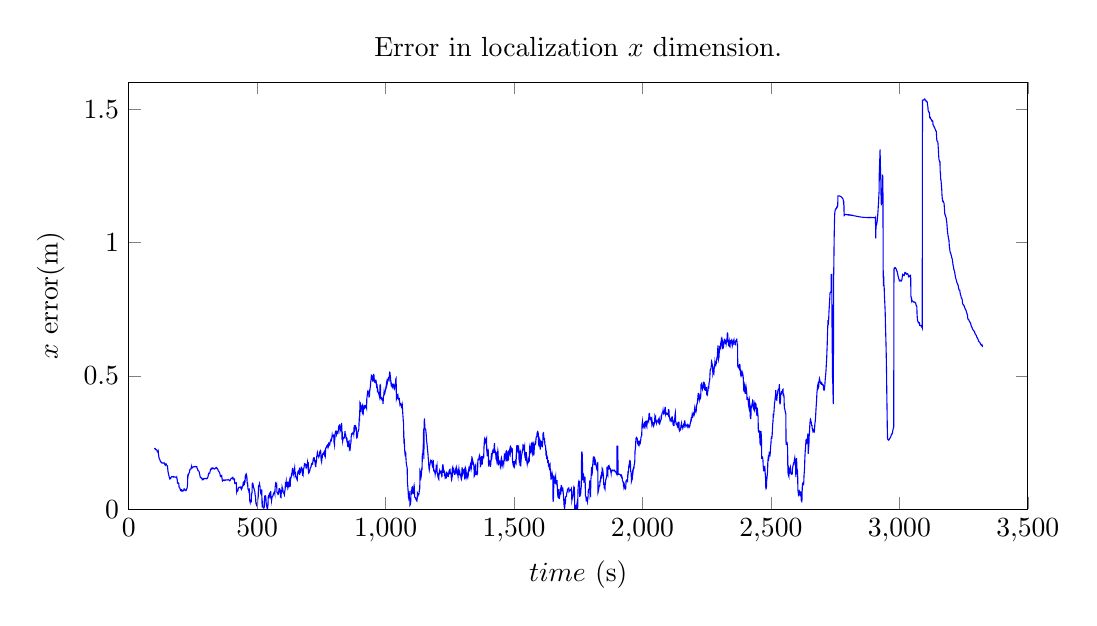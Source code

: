 % This file was created by matplotlib v0.1.0.
% Copyright (c) 2010--2014, Nico Schlömer <nico.schloemer@gmail.com>
% All rights reserved.
% 
% The lastest updates can be retrieved from
% 
% https://github.com/nschloe/matplotlib2tikz
% 
% where you can also submit bug reports and leavecomments.
% 
\begin{tikzpicture}

\begin{axis}[
title={Error in localization $x$ dimension.},
xlabel={$time$ (s)},
ylabel={$x$ error(m)},
xmin=0, xmax=3500,
ymin=0, ymax=1.6,
axis on top,
width=13cm,
height=7cm
]
\addplot [blue]
coordinates {
(100,0.226)
(101,0.227)
(102,0.226)
(103,0.227)
(104,0.226)
(105,0.223)
(106,0.223)
(107,0.223)
(108,0.222)
(109,0.222)
(110,0.221)
(111,0.216)
(112,0.215)
(113,0.215)
(114,0.213)
(115,0.216)
(116,0.206)
(117,0.199)
(118,0.193)
(119,0.189)
(120,0.188)
(121,0.186)
(122,0.182)
(123,0.181)
(124,0.179)
(125,0.178)
(126,0.176)
(127,0.176)
(128,0.175)
(129,0.173)
(130,0.173)
(131,0.173)
(132,0.173)
(133,0.173)
(134,0.173)
(135,0.173)
(136,0.173)
(137,0.173)
(138,0.173)
(139,0.173)
(140,0.168)
(141,0.166)
(142,0.166)
(143,0.165)
(144,0.17)
(145,0.17)
(146,0.17)
(147,0.166)
(148,0.165)
(149,0.164)
(150,0.161)
(151,0.161)
(152,0.15)
(153,0.141)
(154,0.136)
(155,0.131)
(156,0.127)
(157,0.124)
(158,0.119)
(159,0.118)
(160,0.114)
(161,0.115)
(162,0.114)
(163,0.114)
(164,0.118)
(165,0.119)
(166,0.121)
(167,0.121)
(168,0.122)
(169,0.122)
(170,0.122)
(171,0.122)
(172,0.122)
(173,0.121)
(174,0.122)
(175,0.121)
(176,0.12)
(177,0.12)
(178,0.12)
(179,0.121)
(180,0.121)
(181,0.12)
(182,0.12)
(183,0.12)
(184,0.119)
(185,0.119)
(186,0.118)
(187,0.12)
(188,0.114)
(189,0.11)
(190,0.098)
(191,0.098)
(192,0.097)
(193,0.098)
(194,0.097)
(195,0.096)
(196,0.083)
(197,0.08)
(198,0.08)
(199,0.079)
(200,0.077)
(201,0.071)
(202,0.07)
(203,0.071)
(204,0.073)
(205,0.073)
(206,0.073)
(207,0.067)
(208,0.067)
(209,0.068)
(210,0.069)
(211,0.07)
(212,0.069)
(213,0.069)
(214,0.069)
(215,0.076)
(216,0.076)
(217,0.076)
(218,0.072)
(219,0.072)
(220,0.072)
(221,0.07)
(222,0.07)
(223,0.07)
(224,0.071)
(225,0.075)
(226,0.076)
(227,0.078)
(228,0.083)
(229,0.094)
(230,0.125)
(231,0.123)
(232,0.128)
(233,0.13)
(234,0.134)
(235,0.136)
(236,0.137)
(237,0.141)
(238,0.148)
(239,0.149)
(240,0.15)
(241,0.15)
(242,0.151)
(243,0.152)
(244,0.159)
(245,0.154)
(246,0.154)
(247,0.154)
(248,0.158)
(249,0.158)
(250,0.158)
(251,0.158)
(252,0.158)
(253,0.159)
(254,0.159)
(255,0.159)
(256,0.159)
(257,0.159)
(258,0.159)
(259,0.16)
(260,0.16)
(261,0.16)
(262,0.16)
(263,0.159)
(264,0.159)
(265,0.159)
(266,0.154)
(267,0.153)
(268,0.15)
(269,0.147)
(270,0.144)
(271,0.144)
(272,0.143)
(273,0.142)
(274,0.141)
(275,0.136)
(276,0.132)
(277,0.127)
(278,0.122)
(279,0.119)
(280,0.118)
(281,0.118)
(282,0.117)
(283,0.117)
(284,0.116)
(285,0.116)
(286,0.11)
(287,0.11)
(288,0.11)
(289,0.113)
(290,0.113)
(291,0.113)
(292,0.112)
(293,0.115)
(294,0.115)
(295,0.115)
(296,0.115)
(297,0.115)
(298,0.115)
(299,0.115)
(300,0.115)
(301,0.115)
(302,0.115)
(303,0.114)
(304,0.115)
(305,0.115)
(306,0.116)
(307,0.119)
(308,0.12)
(309,0.121)
(310,0.131)
(311,0.132)
(312,0.134)
(313,0.133)
(314,0.134)
(315,0.135)
(316,0.138)
(317,0.141)
(318,0.148)
(319,0.149)
(320,0.15)
(321,0.152)
(322,0.15)
(323,0.151)
(324,0.151)
(325,0.151)
(326,0.155)
(327,0.155)
(328,0.155)
(329,0.153)
(330,0.153)
(331,0.152)
(332,0.152)
(333,0.15)
(334,0.15)
(335,0.151)
(336,0.153)
(337,0.153)
(338,0.154)
(339,0.154)
(340,0.156)
(341,0.156)
(342,0.156)
(343,0.153)
(344,0.152)
(345,0.152)
(346,0.152)
(347,0.149)
(348,0.145)
(349,0.143)
(350,0.142)
(351,0.142)
(352,0.139)
(353,0.138)
(354,0.136)
(355,0.133)
(356,0.129)
(357,0.122)
(358,0.122)
(359,0.125)
(360,0.124)
(361,0.124)
(362,0.125)
(363,0.118)
(364,0.108)
(365,0.106)
(366,0.108)
(367,0.108)
(368,0.108)
(369,0.11)
(370,0.11)
(371,0.11)
(372,0.107)
(373,0.107)
(374,0.107)
(375,0.107)
(376,0.11)
(377,0.11)
(378,0.11)
(379,0.11)
(380,0.11)
(381,0.11)
(382,0.11)
(383,0.109)
(384,0.109)
(385,0.11)
(386,0.11)
(387,0.111)
(388,0.11)
(389,0.109)
(390,0.109)
(391,0.109)
(392,0.109)
(393,0.107)
(394,0.108)
(395,0.108)
(396,0.112)
(397,0.113)
(398,0.113)
(399,0.114)
(400,0.115)
(401,0.116)
(402,0.117)
(403,0.118)
(404,0.118)
(405,0.119)
(406,0.114)
(407,0.115)
(408,0.115)
(409,0.115)
(410,0.111)
(411,0.112)
(412,0.112)
(413,0.096)
(414,0.096)
(415,0.097)
(416,0.098)
(417,0.098)
(418,0.097)
(419,0.098)
(420,0.066)
(421,0.07)
(422,0.07)
(423,0.071)
(424,0.068)
(425,0.069)
(426,0.076)
(427,0.078)
(428,0.08)
(429,0.082)
(430,0.082)
(431,0.082)
(432,0.082)
(433,0.082)
(434,0.081)
(435,0.082)
(436,0.08)
(437,0.082)
(438,0.079)
(439,0.075)
(440,0.077)
(441,0.078)
(442,0.083)
(443,0.084)
(444,0.087)
(445,0.094)
(446,0.1)
(447,0.101)
(448,0.095)
(449,0.091)
(450,0.092)
(451,0.102)
(452,0.1)
(453,0.102)
(454,0.126)
(455,0.127)
(456,0.129)
(457,0.125)
(458,0.129)
(459,0.125)
(460,0.124)
(461,0.098)
(462,0.096)
(463,0.097)
(464,0.077)
(465,0.074)
(466,0.073)
(467,0.074)
(468,0.063)
(469,0.061)
(470,0.065)
(471,0.032)
(472,0.029)
(473,0.025)
(474,0.032)
(475,0.034)
(476,0.033)
(477,0.031)
(478,0.055)
(479,0.059)
(480,0.061)
(481,0.095)
(482,0.097)
(483,0.096)
(484,0.094)
(485,0.087)
(486,0.08)
(487,0.08)
(488,0.077)
(489,0.071)
(490,0.068)
(491,0.067)
(492,0.053)
(493,0.05)
(494,0.045)
(495,0.022)
(496,0.022)
(497,0.017)
(498,0.019)
(499,0.014)
(500,0.015)
(501,0.014)
(502,0.034)
(503,0.039)
(504,0.043)
(505,0.085)
(506,0.088)
(507,0.088)
(508,0.09)
(509,0.095)
(510,0.09)
(511,0.086)
(512,0.071)
(513,0.066)
(514,0.059)
(515,0.057)
(516,0.072)
(517,0.072)
(518,0.071)
(519,0.024)
(520,0.029)
(521,0.029)
(522,0.008)
(523,0.006)
(524,0.006)
(525,0.005)
(526,0.004)
(527,0.007)
(528,0.01)
(529,0.048)
(530,0.05)
(531,0.05)
(532,0.048)
(533,0.049)
(534,0.042)
(535,0.026)
(536,0.013)
(537,0.013)
(538,0.007)
(539,0.003)
(540,0.017)
(541,0.006)
(542,0.014)
(543,0.045)
(544,0.048)
(545,0.046)
(546,0.051)
(547,0.05)
(548,0.059)
(549,0.06)
(550,0.05)
(551,0.053)
(552,0.053)
(553,0.067)
(554,0.04)
(555,0.04)
(556,0.031)
(557,0.039)
(558,0.044)
(559,0.047)
(560,0.049)
(561,0.05)
(562,0.05)
(563,0.057)
(564,0.059)
(565,0.061)
(566,0.062)
(567,0.064)
(568,0.063)
(569,0.058)
(570,0.082)
(571,0.088)
(572,0.096)
(573,0.094)
(574,0.09)
(575,0.091)
(576,0.094)
(577,0.064)
(578,0.061)
(579,0.06)
(580,0.061)
(581,0.055)
(582,0.055)
(583,0.058)
(584,0.065)
(585,0.076)
(586,0.077)
(587,0.076)
(588,0.07)
(589,0.073)
(590,0.071)
(591,0.045)
(592,0.045)
(593,0.044)
(594,0.067)
(595,0.066)
(596,0.07)
(597,0.083)
(598,0.079)
(599,0.077)
(600,0.075)
(601,0.063)
(602,0.063)
(603,0.061)
(604,0.059)
(605,0.057)
(606,0.054)
(607,0.065)
(608,0.07)
(609,0.074)
(610,0.097)
(611,0.096)
(612,0.098)
(613,0.104)
(614,0.087)
(615,0.086)
(616,0.085)
(617,0.095)
(618,0.094)
(619,0.103)
(620,0.08)
(621,0.083)
(622,0.094)
(623,0.094)
(624,0.096)
(625,0.101)
(626,0.106)
(627,0.085)
(628,0.085)
(629,0.089)
(630,0.117)
(631,0.116)
(632,0.118)
(633,0.122)
(634,0.132)
(635,0.135)
(636,0.136)
(637,0.149)
(638,0.152)
(639,0.151)
(640,0.13)
(641,0.131)
(642,0.133)
(643,0.128)
(644,0.143)
(645,0.149)
(646,0.155)
(647,0.14)
(648,0.138)
(649,0.138)
(650,0.122)
(651,0.122)
(652,0.119)
(653,0.116)
(654,0.115)
(655,0.111)
(656,0.109)
(657,0.127)
(658,0.135)
(659,0.141)
(660,0.142)
(661,0.143)
(662,0.143)
(663,0.146)
(664,0.133)
(665,0.131)
(666,0.132)
(667,0.143)
(668,0.138)
(669,0.138)
(670,0.14)
(671,0.152)
(672,0.157)
(673,0.157)
(674,0.152)
(675,0.151)
(676,0.15)
(677,0.125)
(678,0.133)
(679,0.13)
(680,0.148)
(681,0.15)
(682,0.155)
(683,0.159)
(684,0.17)
(685,0.169)
(686,0.17)
(687,0.17)
(688,0.169)
(689,0.168)
(690,0.157)
(691,0.158)
(692,0.157)
(693,0.155)
(694,0.161)
(695,0.167)
(696,0.175)
(697,0.167)
(698,0.167)
(699,0.169)
(700,0.14)
(701,0.142)
(702,0.137)
(703,0.139)
(704,0.141)
(705,0.144)
(706,0.149)
(707,0.156)
(708,0.157)
(709,0.157)
(710,0.159)
(711,0.166)
(712,0.169)
(713,0.167)
(714,0.167)
(715,0.169)
(716,0.169)
(717,0.181)
(718,0.184)
(719,0.191)
(720,0.192)
(721,0.193)
(722,0.193)
(723,0.183)
(724,0.184)
(725,0.183)
(726,0.167)
(727,0.167)
(728,0.158)
(729,0.17)
(730,0.175)
(731,0.182)
(732,0.198)
(733,0.198)
(734,0.21)
(735,0.213)
(736,0.201)
(737,0.2)
(738,0.2)
(739,0.2)
(740,0.195)
(741,0.197)
(742,0.203)
(743,0.21)
(744,0.215)
(745,0.214)
(746,0.215)
(747,0.218)
(748,0.214)
(749,0.183)
(750,0.183)
(751,0.178)
(752,0.189)
(753,0.191)
(754,0.2)
(755,0.207)
(756,0.207)
(757,0.208)
(758,0.207)
(759,0.211)
(760,0.21)
(761,0.214)
(762,0.216)
(763,0.2)
(764,0.2)
(765,0.197)
(766,0.21)
(767,0.228)
(768,0.231)
(769,0.231)
(770,0.232)
(771,0.237)
(772,0.237)
(773,0.237)
(774,0.24)
(775,0.238)
(776,0.232)
(777,0.236)
(778,0.243)
(779,0.24)
(780,0.245)
(781,0.248)
(782,0.248)
(783,0.245)
(784,0.251)
(785,0.253)
(786,0.257)
(787,0.261)
(788,0.26)
(789,0.258)
(790,0.262)
(791,0.27)
(792,0.278)
(793,0.272)
(794,0.271)
(795,0.271)
(796,0.273)
(797,0.274)
(798,0.28)
(799,0.251)
(800,0.247)
(801,0.241)
(802,0.262)
(803,0.27)
(804,0.285)
(805,0.291)
(806,0.292)
(807,0.293)
(808,0.291)
(809,0.282)
(810,0.287)
(811,0.289)
(812,0.29)
(813,0.285)
(814,0.284)
(815,0.29)
(816,0.294)
(817,0.308)
(818,0.311)
(819,0.31)
(820,0.306)
(821,0.312)
(822,0.319)
(823,0.293)
(824,0.296)
(825,0.3)
(826,0.302)
(827,0.303)
(828,0.31)
(829,0.323)
(830,0.261)
(831,0.267)
(832,0.273)
(833,0.256)
(834,0.262)
(835,0.266)
(836,0.266)
(837,0.267)
(838,0.266)
(839,0.267)
(840,0.273)
(841,0.281)
(842,0.292)
(843,0.281)
(844,0.279)
(845,0.278)
(846,0.266)
(847,0.265)
(848,0.266)
(849,0.258)
(850,0.26)
(851,0.25)
(852,0.247)
(853,0.233)
(854,0.245)
(855,0.251)
(856,0.249)
(857,0.251)
(858,0.253)
(859,0.223)
(860,0.225)
(861,0.224)
(862,0.223)
(863,0.244)
(864,0.244)
(865,0.249)
(866,0.269)
(867,0.278)
(868,0.282)
(869,0.281)
(870,0.281)
(871,0.285)
(872,0.286)
(873,0.287)
(874,0.289)
(875,0.289)
(876,0.283)
(877,0.306)
(878,0.308)
(879,0.315)
(880,0.297)
(881,0.3)
(882,0.311)
(883,0.312)
(884,0.307)
(885,0.306)
(886,0.304)
(887,0.272)
(888,0.267)
(889,0.268)
(890,0.271)
(891,0.278)
(892,0.288)
(893,0.293)
(894,0.293)
(895,0.297)
(896,0.303)
(897,0.334)
(898,0.343)
(899,0.34)
(900,0.393)
(901,0.389)
(902,0.392)
(903,0.364)
(904,0.373)
(905,0.378)
(906,0.378)
(907,0.385)
(908,0.388)
(909,0.39)
(910,0.363)
(911,0.366)
(912,0.366)
(913,0.362)
(914,0.382)
(915,0.384)
(916,0.391)
(917,0.374)
(918,0.381)
(919,0.38)
(920,0.38)
(921,0.385)
(922,0.389)
(923,0.389)
(924,0.383)
(925,0.384)
(926,0.38)
(927,0.418)
(928,0.421)
(929,0.431)
(930,0.44)
(931,0.438)
(932,0.436)
(933,0.438)
(934,0.44)
(935,0.423)
(936,0.424)
(937,0.423)
(938,0.441)
(939,0.447)
(940,0.455)
(941,0.462)
(942,0.476)
(943,0.483)
(944,0.493)
(945,0.488)
(946,0.488)
(947,0.501)
(948,0.5)
(949,0.486)
(950,0.48)
(951,0.48)
(952,0.481)
(953,0.481)
(954,0.507)
(955,0.499)
(956,0.483)
(957,0.479)
(958,0.48)
(959,0.476)
(960,0.475)
(961,0.484)
(962,0.484)
(963,0.482)
(964,0.47)
(965,0.459)
(966,0.46)
(967,0.462)
(968,0.448)
(969,0.451)
(970,0.445)
(971,0.437)
(972,0.437)
(973,0.434)
(974,0.43)
(975,0.427)
(976,0.423)
(977,0.419)
(978,0.464)
(979,0.466)
(980,0.464)
(981,0.418)
(982,0.416)
(983,0.417)
(984,0.414)
(985,0.417)
(986,0.416)
(987,0.413)
(988,0.412)
(989,0.408)
(990,0.395)
(991,0.41)
(992,0.424)
(993,0.428)
(994,0.439)
(995,0.432)
(996,0.431)
(997,0.434)
(998,0.44)
(999,0.444)
(1000,0.448)
(1001,0.456)
(1002,0.455)
(1003,0.47)
(1004,0.476)
(1005,0.48)
(1006,0.47)
(1007,0.475)
(1008,0.478)
(1009,0.481)
(1010,0.485)
(1011,0.491)
(1012,0.494)
(1013,0.494)
(1014,0.49)
(1015,0.506)
(1016,0.513)
(1017,0.512)
(1018,0.503)
(1019,0.495)
(1020,0.482)
(1021,0.471)
(1022,0.465)
(1023,0.469)
(1024,0.465)
(1025,0.465)
(1026,0.462)
(1027,0.459)
(1028,0.467)
(1029,0.469)
(1030,0.468)
(1031,0.465)
(1032,0.46)
(1033,0.453)
(1034,0.45)
(1035,0.452)
(1036,0.464)
(1037,0.469)
(1038,0.47)
(1039,0.478)
(1040,0.489)
(1041,0.491)
(1042,0.412)
(1043,0.415)
(1044,0.416)
(1045,0.422)
(1046,0.427)
(1047,0.425)
(1048,0.427)
(1049,0.414)
(1050,0.414)
(1051,0.412)
(1052,0.416)
(1053,0.416)
(1054,0.41)
(1055,0.399)
(1056,0.391)
(1057,0.393)
(1058,0.393)
(1059,0.396)
(1060,0.396)
(1061,0.389)
(1062,0.382)
(1063,0.383)
(1064,0.382)
(1065,0.388)
(1066,0.373)
(1067,0.357)
(1068,0.344)
(1069,0.329)
(1070,0.322)
(1071,0.261)
(1072,0.265)
(1073,0.259)
(1074,0.227)
(1075,0.212)
(1076,0.205)
(1077,0.208)
(1078,0.216)
(1079,0.196)
(1080,0.178)
(1081,0.169)
(1082,0.163)
(1083,0.159)
(1084,0.158)
(1085,0.102)
(1086,0.09)
(1087,0.077)
(1088,0.061)
(1089,0.048)
(1090,0.055)
(1091,0.067)
(1092,0.059)
(1093,0.041)
(1094,0.039)
(1095,0.015)
(1096,0.017)
(1097,0.021)
(1098,0.03)
(1099,0.069)
(1100,0.059)
(1101,0.058)
(1102,0.074)
(1103,0.082)
(1104,0.083)
(1105,0.072)
(1106,0.061)
(1107,0.06)
(1108,0.067)
(1109,0.066)
(1110,0.084)
(1111,0.089)
(1112,0.081)
(1113,0.047)
(1114,0.044)
(1115,0.044)
(1116,0.043)
(1117,0.042)
(1118,0.037)
(1119,0.037)
(1120,0.033)
(1121,0.034)
(1122,0.032)
(1123,0.039)
(1124,0.06)
(1125,0.058)
(1126,0.057)
(1127,0.058)
(1128,0.058)
(1129,0.054)
(1130,0.058)
(1131,0.067)
(1132,0.073)
(1133,0.079)
(1134,0.144)
(1135,0.141)
(1136,0.137)
(1137,0.129)
(1138,0.12)
(1139,0.125)
(1140,0.139)
(1141,0.153)
(1142,0.152)
(1143,0.205)
(1144,0.205)
(1145,0.211)
(1146,0.225)
(1147,0.248)
(1148,0.302)
(1149,0.188)
(1150,0.315)
(1151,0.34)
(1152,0.325)
(1153,0.302)
(1154,0.301)
(1155,0.301)
(1156,0.299)
(1157,0.29)
(1158,0.281)
(1159,0.265)
(1160,0.253)
(1161,0.247)
(1162,0.237)
(1163,0.226)
(1164,0.216)
(1165,0.207)
(1166,0.192)
(1167,0.183)
(1168,0.166)
(1169,0.153)
(1170,0.147)
(1171,0.154)
(1172,0.167)
(1173,0.168)
(1174,0.175)
(1175,0.176)
(1176,0.183)
(1177,0.182)
(1178,0.182)
(1179,0.178)
(1180,0.176)
(1181,0.168)
(1182,0.163)
(1183,0.167)
(1184,0.176)
(1185,0.182)
(1186,0.181)
(1187,0.142)
(1188,0.149)
(1189,0.146)
(1190,0.141)
(1191,0.139)
(1192,0.14)
(1193,0.131)
(1194,0.137)
(1195,0.14)
(1196,0.147)
(1197,0.16)
(1198,0.158)
(1199,0.159)
(1200,0.164)
(1201,0.134)
(1202,0.134)
(1203,0.128)
(1204,0.12)
(1205,0.118)
(1206,0.114)
(1207,0.112)
(1208,0.133)
(1209,0.139)
(1210,0.143)
(1211,0.134)
(1212,0.135)
(1213,0.142)
(1214,0.142)
(1215,0.142)
(1216,0.14)
(1217,0.141)
(1218,0.127)
(1219,0.123)
(1220,0.125)
(1221,0.157)
(1222,0.162)
(1223,0.166)
(1224,0.165)
(1225,0.136)
(1226,0.142)
(1227,0.143)
(1228,0.144)
(1229,0.129)
(1230,0.13)
(1231,0.128)
(1232,0.116)
(1233,0.117)
(1234,0.12)
(1235,0.134)
(1236,0.137)
(1237,0.138)
(1238,0.127)
(1239,0.132)
(1240,0.135)
(1241,0.134)
(1242,0.128)
(1243,0.129)
(1244,0.12)
(1245,0.131)
(1246,0.136)
(1247,0.143)
(1248,0.145)
(1249,0.14)
(1250,0.144)
(1251,0.146)
(1252,0.135)
(1253,0.136)
(1254,0.135)
(1255,0.135)
(1256,0.115)
(1257,0.11)
(1258,0.114)
(1259,0.144)
(1260,0.153)
(1261,0.156)
(1262,0.136)
(1263,0.141)
(1264,0.146)
(1265,0.149)
(1266,0.143)
(1267,0.141)
(1268,0.14)
(1269,0.131)
(1270,0.131)
(1271,0.135)
(1272,0.148)
(1273,0.151)
(1274,0.154)
(1275,0.157)
(1276,0.144)
(1277,0.147)
(1278,0.148)
(1279,0.133)
(1280,0.134)
(1281,0.129)
(1282,0.123)
(1283,0.139)
(1284,0.145)
(1285,0.151)
(1286,0.134)
(1287,0.131)
(1288,0.134)
(1289,0.138)
(1290,0.131)
(1291,0.13)
(1292,0.129)
(1293,0.121)
(1294,0.116)
(1295,0.112)
(1296,0.116)
(1297,0.147)
(1298,0.154)
(1299,0.153)
(1300,0.131)
(1301,0.134)
(1302,0.137)
(1303,0.142)
(1304,0.146)
(1305,0.145)
(1306,0.147)
(1307,0.123)
(1308,0.116)
(1309,0.118)
(1310,0.128)
(1311,0.154)
(1312,0.151)
(1313,0.146)
(1314,0.119)
(1315,0.123)
(1316,0.128)
(1317,0.131)
(1318,0.122)
(1319,0.121)
(1320,0.118)
(1321,0.123)
(1322,0.13)
(1323,0.145)
(1324,0.151)
(1325,0.146)
(1326,0.145)
(1327,0.148)
(1328,0.159)
(1329,0.163)
(1330,0.167)
(1331,0.156)
(1332,0.157)
(1333,0.15)
(1334,0.156)
(1335,0.18)
(1336,0.195)
(1337,0.194)
(1338,0.167)
(1339,0.175)
(1340,0.179)
(1341,0.175)
(1342,0.168)
(1343,0.165)
(1344,0.161)
(1345,0.124)
(1346,0.126)
(1347,0.139)
(1348,0.146)
(1349,0.158)
(1350,0.154)
(1351,0.159)
(1352,0.128)
(1353,0.136)
(1354,0.136)
(1355,0.135)
(1356,0.138)
(1357,0.133)
(1358,0.136)
(1359,0.176)
(1360,0.187)
(1361,0.187)
(1362,0.185)
(1363,0.186)
(1364,0.195)
(1365,0.2)
(1366,0.195)
(1367,0.197)
(1368,0.192)
(1369,0.16)
(1370,0.161)
(1371,0.171)
(1372,0.186)
(1373,0.192)
(1374,0.197)
(1375,0.197)
(1376,0.167)
(1377,0.181)
(1378,0.187)
(1379,0.189)
(1380,0.198)
(1381,0.2)
(1382,0.198)
(1383,0.232)
(1384,0.248)
(1385,0.259)
(1386,0.254)
(1387,0.248)
(1388,0.251)
(1389,0.258)
(1390,0.255)
(1391,0.26)
(1392,0.262)
(1393,0.265)
(1394,0.218)
(1395,0.21)
(1396,0.198)
(1397,0.21)
(1398,0.22)
(1399,0.222)
(1400,0.218)
(1401,0.16)
(1402,0.167)
(1403,0.172)
(1404,0.18)
(1405,0.178)
(1406,0.179)
(1407,0.177)
(1408,0.159)
(1409,0.166)
(1410,0.176)
(1411,0.194)
(1412,0.204)
(1413,0.202)
(1414,0.197)
(1415,0.206)
(1416,0.215)
(1417,0.218)
(1418,0.212)
(1419,0.214)
(1420,0.215)
(1421,0.214)
(1422,0.226)
(1423,0.24)
(1424,0.247)
(1425,0.217)
(1426,0.212)
(1427,0.211)
(1428,0.219)
(1429,0.203)
(1430,0.208)
(1431,0.209)
(1432,0.184)
(1433,0.181)
(1434,0.174)
(1435,0.177)
(1436,0.209)
(1437,0.219)
(1438,0.213)
(1439,0.167)
(1440,0.168)
(1441,0.175)
(1442,0.181)
(1443,0.179)
(1444,0.18)
(1445,0.18)
(1446,0.172)
(1447,0.159)
(1448,0.163)
(1449,0.17)
(1450,0.188)
(1451,0.192)
(1452,0.186)
(1453,0.183)
(1454,0.164)
(1455,0.169)
(1456,0.176)
(1457,0.176)
(1458,0.179)
(1459,0.179)
(1460,0.171)
(1461,0.182)
(1462,0.197)
(1463,0.209)
(1464,0.19)
(1465,0.187)
(1466,0.196)
(1467,0.204)
(1468,0.205)
(1469,0.217)
(1470,0.218)
(1471,0.183)
(1472,0.184)
(1473,0.183)
(1474,0.196)
(1475,0.208)
(1476,0.215)
(1477,0.216)
(1478,0.182)
(1479,0.195)
(1480,0.207)
(1481,0.212)
(1482,0.217)
(1483,0.222)
(1484,0.21)
(1485,0.206)
(1486,0.218)
(1487,0.233)
(1488,0.231)
(1489,0.226)
(1490,0.22)
(1491,0.223)
(1492,0.227)
(1493,0.226)
(1494,0.185)
(1495,0.175)
(1496,0.168)
(1497,0.165)
(1498,0.172)
(1499,0.18)
(1500,0.163)
(1501,0.165)
(1502,0.161)
(1503,0.168)
(1504,0.179)
(1505,0.181)
(1506,0.175)
(1507,0.175)
(1508,0.173)
(1509,0.21)
(1510,0.228)
(1511,0.24)
(1512,0.215)
(1513,0.218)
(1514,0.227)
(1515,0.232)
(1516,0.228)
(1517,0.232)
(1518,0.234)
(1519,0.191)
(1520,0.183)
(1521,0.194)
(1522,0.208)
(1523,0.215)
(1524,0.217)
(1525,0.164)
(1526,0.163)
(1527,0.178)
(1528,0.189)
(1529,0.202)
(1530,0.204)
(1531,0.21)
(1532,0.218)
(1533,0.217)
(1534,0.225)
(1535,0.241)
(1536,0.24)
(1537,0.234)
(1538,0.231)
(1539,0.22)
(1540,0.229)
(1541,0.234)
(1542,0.199)
(1543,0.201)
(1544,0.204)
(1545,0.196)
(1546,0.181)
(1547,0.199)
(1548,0.214)
(1549,0.184)
(1550,0.177)
(1551,0.171)
(1552,0.182)
(1553,0.168)
(1554,0.178)
(1555,0.185)
(1556,0.179)
(1557,0.182)
(1558,0.178)
(1559,0.179)
(1560,0.208)
(1561,0.229)
(1562,0.223)
(1563,0.212)
(1564,0.215)
(1565,0.227)
(1566,0.236)
(1567,0.245)
(1568,0.247)
(1569,0.245)
(1570,0.212)
(1571,0.208)
(1572,0.217)
(1573,0.241)
(1574,0.253)
(1575,0.243)
(1576,0.239)
(1577,0.201)
(1578,0.213)
(1579,0.235)
(1580,0.242)
(1581,0.243)
(1582,0.248)
(1583,0.245)
(1584,0.244)
(1585,0.255)
(1586,0.27)
(1587,0.27)
(1588,0.272)
(1589,0.274)
(1590,0.289)
(1591,0.276)
(1592,0.288)
(1593,0.286)
(1594,0.287)
(1595,0.251)
(1596,0.242)
(1597,0.239)
(1598,0.243)
(1599,0.256)
(1600,0.262)
(1601,0.257)
(1602,0.223)
(1603,0.233)
(1604,0.248)
(1605,0.249)
(1606,0.254)
(1607,0.253)
(1608,0.25)
(1609,0.236)
(1610,0.235)
(1611,0.244)
(1612,0.254)
(1613,0.285)
(1614,0.285)
(1615,0.286)
(1616,0.265)
(1617,0.267)
(1618,0.265)
(1619,0.263)
(1620,0.241)
(1621,0.241)
(1622,0.238)
(1623,0.236)
(1624,0.211)
(1625,0.214)
(1626,0.215)
(1627,0.197)
(1628,0.2)
(1629,0.197)
(1630,0.194)
(1631,0.18)
(1632,0.182)
(1633,0.182)
(1634,0.166)
(1635,0.168)
(1636,0.163)
(1637,0.158)
(1638,0.167)
(1639,0.167)
(1640,0.169)
(1641,0.148)
(1642,0.137)
(1643,0.125)
(1644,0.113)
(1645,0.114)
(1646,0.118)
(1647,0.129)
(1648,0.136)
(1649,0.131)
(1650,0.119)
(1651,0.114)
(1652,0.027)
(1653,0.037)
(1654,0.048)
(1655,0.127)
(1656,0.113)
(1657,0.101)
(1658,0.1)
(1659,0.114)
(1660,0.112)
(1661,0.116)
(1662,0.122)
(1663,0.099)
(1664,0.094)
(1665,0.094)
(1666,0.098)
(1667,0.109)
(1668,0.093)
(1669,0.069)
(1670,0.056)
(1671,0.045)
(1672,0.044)
(1673,0.066)
(1674,0.076)
(1675,0.059)
(1676,0.039)
(1677,0.058)
(1678,0.05)
(1679,0.055)
(1680,0.064)
(1681,0.057)
(1682,0.057)
(1683,0.081)
(1684,0.09)
(1685,0.077)
(1686,0.067)
(1687,0.079)
(1688,0.076)
(1689,0.072)
(1690,0.075)
(1691,0.068)
(1692,0.053)
(1693,0.042)
(1694,0.027)
(1695,0.012)
(1696,0.005)
(1697,0.001)
(1698,0.025)
(1699,0.02)
(1700,0.023)
(1701,0.045)
(1702,0.047)
(1703,0.047)
(1704,0.048)
(1705,0.06)
(1706,0.062)
(1707,0.065)
(1708,0.074)
(1709,0.075)
(1710,0.076)
(1711,0.078)
(1712,0.08)
(1713,0.08)
(1714,0.066)
(1715,0.068)
(1716,0.069)
(1717,0.07)
(1718,0.072)
(1719,0.072)
(1720,0.071)
(1721,0.073)
(1722,0.073)
(1723,0.076)
(1724,0.063)
(1725,0.032)
(1726,0.037)
(1727,0.044)
(1728,0.046)
(1729,0.047)
(1730,0.058)
(1731,0.07)
(1732,0.077)
(1733,0.07)
(1734,0.076)
(1735,0.078)
(1736,0.003)
(1737,0.003)
(1738,0.003)
(1739,0.001)
(1740,0.007)
(1741,0.003)
(1742,0.007)
(1743,0.001)
(1744,0.013)
(1745,0.02)
(1746,0.007)
(1747,0.0)
(1748,0.008)
(1749,0.071)
(1750,0.089)
(1751,0.099)
(1752,0.103)
(1753,0.099)
(1754,0.092)
(1755,0.106)
(1756,0.046)
(1757,0.065)
(1758,0.062)
(1759,0.051)
(1760,0.069)
(1761,0.08)
(1762,0.086)
(1763,0.204)
(1764,0.216)
(1765,0.208)
(1766,0.205)
(1767,0.108)
(1768,0.116)
(1769,0.126)
(1770,0.128)
(1771,0.116)
(1772,0.122)
(1773,0.118)
(1774,0.103)
(1775,0.104)
(1776,0.121)
(1777,0.099)
(1778,0.05)
(1779,0.049)
(1780,0.047)
(1781,0.029)
(1782,0.037)
(1783,0.042)
(1784,0.041)
(1785,0.033)
(1786,0.028)
(1787,0.038)
(1788,0.045)
(1789,0.068)
(1790,0.073)
(1791,0.074)
(1792,0.074)
(1793,0.08)
(1794,0.095)
(1795,0.108)
(1796,0.051)
(1797,0.055)
(1798,0.053)
(1799,0.111)
(1800,0.117)
(1801,0.138)
(1802,0.158)
(1803,0.138)
(1804,0.134)
(1805,0.14)
(1806,0.16)
(1807,0.176)
(1808,0.186)
(1809,0.196)
(1810,0.196)
(1811,0.19)
(1812,0.186)
(1813,0.165)
(1814,0.175)
(1815,0.187)
(1816,0.184)
(1817,0.175)
(1818,0.169)
(1819,0.165)
(1820,0.162)
(1821,0.154)
(1822,0.15)
(1823,0.148)
(1824,0.161)
(1825,0.154)
(1826,0.175)
(1827,0.063)
(1828,0.067)
(1829,0.071)
(1830,0.079)
(1831,0.085)
(1832,0.086)
(1833,0.089)
(1834,0.089)
(1835,0.108)
(1836,0.109)
(1837,0.103)
(1838,0.127)
(1839,0.12)
(1840,0.119)
(1841,0.139)
(1842,0.129)
(1843,0.147)
(1844,0.142)
(1845,0.134)
(1846,0.141)
(1847,0.134)
(1848,0.127)
(1849,0.096)
(1850,0.097)
(1851,0.08)
(1852,0.079)
(1853,0.078)
(1854,0.075)
(1855,0.094)
(1856,0.098)
(1857,0.11)
(1858,0.112)
(1859,0.116)
(1860,0.121)
(1861,0.125)
(1862,0.158)
(1863,0.128)
(1864,0.135)
(1865,0.131)
(1866,0.16)
(1867,0.161)
(1868,0.157)
(1869,0.159)
(1870,0.149)
(1871,0.159)
(1872,0.156)
(1873,0.154)
(1874,0.152)
(1875,0.151)
(1876,0.144)
(1877,0.14)
(1878,0.134)
(1879,0.145)
(1880,0.146)
(1881,0.145)
(1882,0.144)
(1883,0.144)
(1884,0.146)
(1885,0.145)
(1886,0.145)
(1887,0.145)
(1888,0.144)
(1889,0.144)
(1890,0.146)
(1891,0.144)
(1892,0.143)
(1893,0.142)
(1894,0.141)
(1895,0.141)
(1896,0.139)
(1897,0.138)
(1898,0.135)
(1899,0.133)
(1900,0.131)
(1901,0.236)
(1902,0.236)
(1903,0.236)
(1904,0.236)
(1905,0.131)
(1906,0.131)
(1907,0.132)
(1908,0.132)
(1909,0.131)
(1910,0.131)
(1911,0.131)
(1912,0.13)
(1913,0.13)
(1914,0.129)
(1915,0.126)
(1916,0.125)
(1917,0.123)
(1918,0.121)
(1919,0.125)
(1920,0.122)
(1921,0.118)
(1922,0.108)
(1923,0.105)
(1924,0.103)
(1925,0.102)
(1926,0.09)
(1927,0.086)
(1928,0.079)
(1929,0.082)
(1930,0.088)
(1931,0.081)
(1932,0.081)
(1933,0.082)
(1934,0.077)
(1935,0.079)
(1936,0.105)
(1937,0.105)
(1938,0.109)
(1939,0.11)
(1940,0.107)
(1941,0.105)
(1942,0.104)
(1943,0.134)
(1944,0.132)
(1945,0.14)
(1946,0.143)
(1947,0.166)
(1948,0.157)
(1949,0.173)
(1950,0.18)
(1951,0.182)
(1952,0.181)
(1953,0.174)
(1954,0.141)
(1955,0.141)
(1956,0.138)
(1957,0.103)
(1958,0.106)
(1959,0.111)
(1960,0.112)
(1961,0.127)
(1962,0.141)
(1963,0.138)
(1964,0.148)
(1965,0.153)
(1966,0.157)
(1967,0.156)
(1968,0.168)
(1969,0.17)
(1970,0.178)
(1971,0.218)
(1972,0.223)
(1973,0.235)
(1974,0.255)
(1975,0.265)
(1976,0.268)
(1977,0.269)
(1978,0.267)
(1979,0.266)
(1980,0.263)
(1981,0.249)
(1982,0.244)
(1983,0.242)
(1984,0.25)
(1985,0.25)
(1986,0.25)
(1987,0.258)
(1988,0.246)
(1989,0.251)
(1990,0.252)
(1991,0.253)
(1992,0.25)
(1993,0.257)
(1994,0.268)
(1995,0.272)
(1996,0.274)
(1997,0.276)
(1998,0.314)
(1999,0.323)
(2000,0.329)
(2001,0.311)
(2002,0.314)
(2003,0.31)
(2004,0.315)
(2005,0.313)
(2006,0.313)
(2007,0.318)
(2008,0.312)
(2009,0.316)
(2010,0.31)
(2011,0.316)
(2012,0.322)
(2013,0.331)
(2014,0.313)
(2015,0.312)
(2016,0.314)
(2017,0.31)
(2018,0.326)
(2019,0.324)
(2020,0.327)
(2021,0.328)
(2022,0.334)
(2023,0.334)
(2024,0.331)
(2025,0.352)
(2026,0.359)
(2027,0.359)
(2028,0.349)
(2029,0.343)
(2030,0.338)
(2031,0.342)
(2032,0.34)
(2033,0.339)
(2034,0.341)
(2035,0.339)
(2036,0.325)
(2037,0.332)
(2038,0.322)
(2039,0.326)
(2040,0.325)
(2041,0.324)
(2042,0.316)
(2043,0.311)
(2044,0.313)
(2045,0.317)
(2046,0.322)
(2047,0.326)
(2048,0.343)
(2049,0.337)
(2050,0.342)
(2051,0.345)
(2052,0.328)
(2053,0.328)
(2054,0.323)
(2055,0.329)
(2056,0.327)
(2057,0.327)
(2058,0.328)
(2059,0.329)
(2060,0.332)
(2061,0.328)
(2062,0.332)
(2063,0.335)
(2064,0.339)
(2065,0.341)
(2066,0.326)
(2067,0.329)
(2068,0.324)
(2069,0.328)
(2070,0.332)
(2071,0.333)
(2072,0.335)
(2073,0.347)
(2074,0.345)
(2075,0.353)
(2076,0.358)
(2077,0.361)
(2078,0.363)
(2079,0.363)
(2080,0.37)
(2081,0.362)
(2082,0.362)
(2083,0.357)
(2084,0.358)
(2085,0.36)
(2086,0.371)
(2087,0.374)
(2088,0.381)
(2089,0.381)
(2090,0.358)
(2091,0.362)
(2092,0.358)
(2093,0.36)
(2094,0.359)
(2095,0.357)
(2096,0.356)
(2097,0.357)
(2098,0.356)
(2099,0.358)
(2100,0.355)
(2101,0.373)
(2102,0.373)
(2103,0.37)
(2104,0.351)
(2105,0.347)
(2106,0.342)
(2107,0.335)
(2108,0.337)
(2109,0.334)
(2110,0.332)
(2111,0.334)
(2112,0.337)
(2113,0.334)
(2114,0.342)
(2115,0.346)
(2116,0.346)
(2117,0.337)
(2118,0.329)
(2119,0.318)
(2120,0.315)
(2121,0.315)
(2122,0.313)
(2123,0.313)
(2124,0.335)
(2125,0.328)
(2126,0.345)
(2127,0.356)
(2128,0.361)
(2129,0.332)
(2130,0.326)
(2131,0.322)
(2132,0.317)
(2133,0.317)
(2134,0.317)
(2135,0.314)
(2136,0.319)
(2137,0.317)
(2138,0.312)
(2139,0.32)
(2140,0.326)
(2141,0.326)
(2142,0.325)
(2143,0.301)
(2144,0.294)
(2145,0.296)
(2146,0.295)
(2147,0.296)
(2148,0.298)
(2149,0.305)
(2150,0.315)
(2151,0.316)
(2152,0.321)
(2153,0.311)
(2154,0.313)
(2155,0.313)
(2156,0.31)
(2157,0.304)
(2158,0.307)
(2159,0.312)
(2160,0.316)
(2161,0.314)
(2162,0.312)
(2163,0.324)
(2164,0.331)
(2165,0.331)
(2166,0.316)
(2167,0.317)
(2168,0.315)
(2169,0.311)
(2170,0.313)
(2171,0.313)
(2172,0.315)
(2173,0.316)
(2174,0.317)
(2175,0.311)
(2176,0.314)
(2177,0.314)
(2178,0.316)
(2179,0.316)
(2180,0.309)
(2181,0.306)
(2182,0.307)
(2183,0.309)
(2184,0.311)
(2185,0.315)
(2186,0.322)
(2187,0.325)
(2188,0.33)
(2189,0.337)
(2190,0.335)
(2191,0.343)
(2192,0.345)
(2193,0.352)
(2194,0.343)
(2195,0.343)
(2196,0.348)
(2197,0.351)
(2198,0.359)
(2199,0.36)
(2200,0.362)
(2201,0.358)
(2202,0.368)
(2203,0.376)
(2204,0.366)
(2205,0.371)
(2206,0.369)
(2207,0.368)
(2208,0.366)
(2209,0.38)
(2210,0.377)
(2211,0.389)
(2212,0.394)
(2213,0.395)
(2214,0.404)
(2215,0.413)
(2216,0.423)
(2217,0.436)
(2218,0.416)
(2219,0.414)
(2220,0.414)
(2221,0.409)
(2222,0.415)
(2223,0.425)
(2224,0.433)
(2225,0.421)
(2226,0.418)
(2227,0.428)
(2228,0.467)
(2229,0.468)
(2230,0.47)
(2231,0.461)
(2232,0.456)
(2233,0.452)
(2234,0.466)
(2235,0.451)
(2236,0.459)
(2237,0.47)
(2238,0.478)
(2239,0.466)
(2240,0.462)
(2241,0.465)
(2242,0.446)
(2243,0.47)
(2244,0.456)
(2245,0.444)
(2246,0.454)
(2247,0.454)
(2248,0.456)
(2249,0.456)
(2250,0.431)
(2251,0.43)
(2252,0.427)
(2253,0.429)
(2254,0.44)
(2255,0.444)
(2256,0.456)
(2257,0.454)
(2258,0.454)
(2259,0.472)
(2260,0.477)
(2261,0.48)
(2262,0.488)
(2263,0.511)
(2264,0.523)
(2265,0.523)
(2266,0.527)
(2267,0.529)
(2268,0.538)
(2269,0.555)
(2270,0.553)
(2271,0.54)
(2272,0.541)
(2273,0.539)
(2274,0.506)
(2275,0.51)
(2276,0.518)
(2277,0.511)
(2278,0.509)
(2279,0.525)
(2280,0.535)
(2281,0.538)
(2282,0.551)
(2283,0.544)
(2284,0.542)
(2285,0.54)
(2286,0.55)
(2287,0.553)
(2288,0.551)
(2289,0.561)
(2290,0.568)
(2291,0.568)
(2292,0.585)
(2293,0.601)
(2294,0.614)
(2295,0.575)
(2296,0.562)
(2297,0.567)
(2298,0.57)
(2299,0.594)
(2300,0.601)
(2301,0.612)
(2302,0.603)
(2303,0.606)
(2304,0.615)
(2305,0.61)
(2306,0.622)
(2307,0.634)
(2308,0.631)
(2309,0.625)
(2310,0.637)
(2311,0.633)
(2312,0.6)
(2313,0.611)
(2314,0.615)
(2315,0.62)
(2316,0.614)
(2317,0.62)
(2318,0.629)
(2319,0.637)
(2320,0.637)
(2321,0.633)
(2322,0.628)
(2323,0.623)
(2324,0.621)
(2325,0.635)
(2326,0.622)
(2327,0.628)
(2328,0.628)
(2329,0.637)
(2330,0.657)
(2331,0.659)
(2332,0.657)
(2333,0.63)
(2334,0.626)
(2335,0.614)
(2336,0.613)
(2337,0.62)
(2338,0.627)
(2339,0.614)
(2340,0.616)
(2341,0.613)
(2342,0.625)
(2343,0.629)
(2344,0.627)
(2345,0.63)
(2346,0.633)
(2347,0.63)
(2348,0.623)
(2349,0.636)
(2350,0.614)
(2351,0.618)
(2352,0.617)
(2353,0.617)
(2354,0.625)
(2355,0.633)
(2356,0.636)
(2357,0.629)
(2358,0.627)
(2359,0.626)
(2360,0.618)
(2361,0.617)
(2362,0.626)
(2363,0.631)
(2364,0.632)
(2365,0.631)
(2366,0.636)
(2367,0.637)
(2368,0.628)
(2369,0.618)
(2370,0.617)
(2371,0.537)
(2372,0.533)
(2373,0.532)
(2374,0.534)
(2375,0.53)
(2376,0.528)
(2377,0.54)
(2378,0.543)
(2379,0.543)
(2380,0.533)
(2381,0.515)
(2382,0.504)
(2383,0.501)
(2384,0.51)
(2385,0.514)
(2386,0.509)
(2387,0.503)
(2388,0.501)
(2389,0.502)
(2390,0.509)
(2391,0.504)
(2392,0.496)
(2393,0.483)
(2394,0.448)
(2395,0.443)
(2396,0.442)
(2397,0.449)
(2398,0.458)
(2399,0.449)
(2400,0.432)
(2401,0.447)
(2402,0.453)
(2403,0.46)
(2404,0.453)
(2405,0.442)
(2406,0.434)
(2407,0.41)
(2408,0.416)
(2409,0.414)
(2410,0.416)
(2411,0.412)
(2412,0.401)
(2413,0.389)
(2414,0.384)
(2415,0.402)
(2416,0.409)
(2417,0.399)
(2418,0.389)
(2419,0.357)
(2420,0.344)
(2421,0.34)
(2422,0.34)
(2423,0.384)
(2424,0.383)
(2425,0.382)
(2426,0.392)
(2427,0.391)
(2428,0.399)
(2429,0.408)
(2430,0.407)
(2431,0.396)
(2432,0.383)
(2433,0.375)
(2434,0.373)
(2435,0.375)
(2436,0.372)
(2437,0.394)
(2438,0.39)
(2439,0.384)
(2440,0.388)
(2441,0.395)
(2442,0.393)
(2443,0.377)
(2444,0.363)
(2445,0.356)
(2446,0.35)
(2447,0.381)
(2448,0.366)
(2449,0.356)
(2450,0.347)
(2451,0.294)
(2452,0.289)
(2453,0.289)
(2454,0.294)
(2455,0.293)
(2456,0.287)
(2457,0.258)
(2458,0.243)
(2459,0.242)
(2460,0.293)
(2461,0.28)
(2462,0.283)
(2463,0.272)
(2464,0.191)
(2465,0.191)
(2466,0.194)
(2467,0.195)
(2468,0.192)
(2469,0.183)
(2470,0.162)
(2471,0.156)
(2472,0.142)
(2473,0.154)
(2474,0.156)
(2475,0.158)
(2476,0.159)
(2477,0.149)
(2478,0.131)
(2479,0.118)
(2480,0.082)
(2481,0.077)
(2482,0.079)
(2483,0.089)
(2484,0.121)
(2485,0.12)
(2486,0.131)
(2487,0.141)
(2488,0.179)
(2489,0.188)
(2490,0.182)
(2491,0.183)
(2492,0.196)
(2493,0.204)
(2494,0.216)
(2495,0.201)
(2496,0.2)
(2497,0.205)
(2498,0.222)
(2499,0.237)
(2500,0.244)
(2501,0.263)
(2502,0.27)
(2503,0.272)
(2504,0.27)
(2505,0.28)
(2506,0.302)
(2507,0.32)
(2508,0.328)
(2509,0.351)
(2510,0.349)
(2511,0.355)
(2512,0.368)
(2513,0.381)
(2514,0.399)
(2515,0.402)
(2516,0.411)
(2517,0.42)
(2518,0.428)
(2519,0.446)
(2520,0.418)
(2521,0.42)
(2522,0.41)
(2523,0.409)
(2524,0.423)
(2525,0.43)
(2526,0.437)
(2527,0.443)
(2528,0.448)
(2529,0.449)
(2530,0.447)
(2531,0.447)
(2532,0.458)
(2533,0.469)
(2534,0.405)
(2535,0.395)
(2536,0.395)
(2537,0.407)
(2538,0.428)
(2539,0.432)
(2540,0.436)
(2541,0.433)
(2542,0.435)
(2543,0.436)
(2544,0.441)
(2545,0.444)
(2546,0.448)
(2547,0.449)
(2548,0.426)
(2549,0.426)
(2550,0.428)
(2551,0.423)
(2552,0.386)
(2553,0.377)
(2554,0.375)
(2555,0.37)
(2556,0.365)
(2557,0.359)
(2558,0.359)
(2559,0.241)
(2560,0.249)
(2561,0.249)
(2562,0.25)
(2563,0.25)
(2564,0.237)
(2565,0.23)
(2566,0.137)
(2567,0.137)
(2568,0.127)
(2569,0.125)
(2570,0.122)
(2571,0.152)
(2572,0.149)
(2573,0.146)
(2574,0.142)
(2575,0.146)
(2576,0.153)
(2577,0.143)
(2578,0.134)
(2579,0.132)
(2580,0.132)
(2581,0.131)
(2582,0.131)
(2583,0.133)
(2584,0.153)
(2585,0.158)
(2586,0.163)
(2587,0.166)
(2588,0.173)
(2589,0.173)
(2590,0.171)
(2591,0.182)
(2592,0.186)
(2593,0.192)
(2594,0.183)
(2595,0.186)
(2596,0.186)
(2597,0.12)
(2598,0.143)
(2599,0.149)
(2600,0.191)
(2601,0.15)
(2602,0.141)
(2603,0.144)
(2604,0.137)
(2605,0.071)
(2606,0.066)
(2607,0.056)
(2608,0.05)
(2609,0.05)
(2610,0.055)
(2611,0.067)
(2612,0.065)
(2613,0.063)
(2614,0.059)
(2615,0.065)
(2616,0.065)
(2617,0.051)
(2618,0.034)
(2619,0.031)
(2620,0.029)
(2621,0.034)
(2622,0.081)
(2623,0.095)
(2624,0.097)
(2625,0.092)
(2626,0.091)
(2627,0.091)
(2628,0.103)
(2629,0.128)
(2630,0.14)
(2631,0.157)
(2632,0.188)
(2633,0.208)
(2634,0.224)
(2635,0.232)
(2636,0.25)
(2637,0.262)
(2638,0.245)
(2639,0.252)
(2640,0.257)
(2641,0.264)
(2642,0.264)
(2643,0.273)
(2644,0.284)
(2645,0.207)
(2646,0.221)
(2647,0.233)
(2648,0.246)
(2649,0.275)
(2650,0.287)
(2651,0.307)
(2652,0.323)
(2653,0.334)
(2654,0.337)
(2655,0.334)
(2656,0.329)
(2657,0.325)
(2658,0.319)
(2659,0.313)
(2660,0.313)
(2661,0.302)
(2662,0.299)
(2663,0.294)
(2664,0.289)
(2665,0.29)
(2666,0.294)
(2667,0.297)
(2668,0.292)
(2669,0.291)
(2670,0.3)
(2671,0.32)
(2672,0.325)
(2673,0.335)
(2674,0.347)
(2675,0.366)
(2676,0.383)
(2677,0.396)
(2678,0.411)
(2679,0.436)
(2680,0.444)
(2681,0.455)
(2682,0.464)
(2683,0.468)
(2684,0.461)
(2685,0.456)
(2686,0.459)
(2687,0.474)
(2688,0.485)
(2689,0.49)
(2690,0.486)
(2691,0.481)
(2692,0.476)
(2693,0.476)
(2694,0.471)
(2695,0.47)
(2696,0.473)
(2697,0.474)
(2698,0.47)
(2699,0.471)
(2700,0.467)
(2701,0.466)
(2702,0.465)
(2703,0.466)
(2704,0.466)
(2705,0.452)
(2706,0.454)
(2707,0.456)
(2708,0.445)
(2709,0.458)
(2710,0.465)
(2711,0.482)
(2712,0.491)
(2713,0.503)
(2714,0.513)
(2715,0.529)
(2716,0.547)
(2717,0.563)
(2718,0.59)
(2719,0.613)
(2720,0.648)
(2721,0.677)
(2722,0.705)
(2723,0.704)
(2724,0.701)
(2725,0.714)
(2726,0.741)
(2727,0.755)
(2728,0.773)
(2729,0.787)
(2730,0.81)
(2731,0.812)
(2732,0.813)
(2733,0.813)
(2734,0.813)
(2735,0.88)
(2736,0.88)
(2737,0.88)
(2738,0.677)
(2739,0.579)
(2740,0.483)
(2741,0.469)
(2742,0.424)
(2743,0.394)
(2744,0.854)
(2745,0.921)
(2746,1.004)
(2747,1.059)
(2748,1.101)
(2749,1.115)
(2750,1.12)
(2751,1.124)
(2752,1.126)
(2753,1.126)
(2754,1.126)
(2755,1.126)
(2756,1.133)
(2757,1.133)
(2758,1.133)
(2759,1.133)
(2760,1.14)
(2761,1.175)
(2762,1.175)
(2763,1.175)
(2764,1.175)
(2765,1.175)
(2766,1.175)
(2767,1.175)
(2768,1.174)
(2769,1.174)
(2770,1.173)
(2771,1.173)
(2772,1.172)
(2773,1.172)
(2774,1.171)
(2775,1.17)
(2776,1.169)
(2777,1.168)
(2778,1.167)
(2779,1.165)
(2780,1.164)
(2781,1.161)
(2782,1.157)
(2783,1.148)
(2784,1.155)
(2785,1.098)
(2786,1.106)
(2787,1.105)
(2788,1.105)
(2789,1.105)
(2790,1.105)
(2791,1.105)
(2792,1.105)
(2793,1.105)
(2794,1.105)
(2795,1.105)
(2796,1.104)
(2797,1.104)
(2798,1.104)
(2799,1.104)
(2800,1.104)
(2801,1.104)
(2802,1.104)
(2803,1.103)
(2804,1.104)
(2805,1.103)
(2806,1.103)
(2807,1.103)
(2808,1.103)
(2809,1.103)
(2810,1.103)
(2811,1.102)
(2812,1.102)
(2813,1.102)
(2814,1.102)
(2815,1.102)
(2816,1.102)
(2817,1.102)
(2818,1.101)
(2819,1.101)
(2820,1.101)
(2821,1.101)
(2822,1.101)
(2823,1.1)
(2824,1.1)
(2825,1.1)
(2826,1.1)
(2827,1.1)
(2828,1.1)
(2829,1.099)
(2830,1.099)
(2831,1.099)
(2832,1.099)
(2833,1.098)
(2834,1.098)
(2835,1.098)
(2836,1.098)
(2837,1.098)
(2838,1.098)
(2839,1.097)
(2840,1.097)
(2841,1.097)
(2842,1.097)
(2843,1.097)
(2844,1.096)
(2845,1.096)
(2846,1.096)
(2847,1.096)
(2848,1.096)
(2849,1.096)
(2850,1.095)
(2851,1.095)
(2852,1.095)
(2853,1.095)
(2854,1.095)
(2855,1.095)
(2856,1.095)
(2857,1.095)
(2858,1.094)
(2859,1.094)
(2860,1.094)
(2861,1.094)
(2862,1.094)
(2863,1.094)
(2864,1.094)
(2865,1.094)
(2866,1.094)
(2867,1.094)
(2868,1.094)
(2869,1.094)
(2870,1.093)
(2871,1.093)
(2872,1.093)
(2873,1.093)
(2874,1.093)
(2875,1.093)
(2876,1.093)
(2877,1.093)
(2878,1.094)
(2879,1.093)
(2880,1.094)
(2881,1.094)
(2882,1.093)
(2883,1.093)
(2884,1.094)
(2885,1.094)
(2886,1.093)
(2887,1.094)
(2888,1.094)
(2889,1.093)
(2890,1.093)
(2891,1.094)
(2892,1.094)
(2893,1.094)
(2894,1.093)
(2895,1.093)
(2896,1.093)
(2897,1.093)
(2898,1.093)
(2899,1.094)
(2900,1.094)
(2901,1.093)
(2902,1.093)
(2903,1.093)
(2904,1.093)
(2905,1.092)
(2906,1.091)
(2907,1.093)
(2908,1.015)
(2909,1.055)
(2910,1.064)
(2911,1.066)
(2912,1.069)
(2913,1.075)
(2914,1.083)
(2915,1.092)
(2916,1.106)
(2917,1.119)
(2918,1.137)
(2919,1.151)
(2920,1.173)
(2921,1.19)
(2922,1.268)
(2923,1.29)
(2924,1.318)
(2925,1.349)
(2926,1.289)
(2927,1.274)
(2928,1.225)
(2929,1.159)
(2930,1.139)
(2931,1.161)
(2932,1.161)
(2933,1.161)
(2934,1.217)
(2935,1.254)
(2936,1.216)
(2937,0.9)
(2938,0.836)
(2939,0.873)
(2940,0.84)
(2941,0.829)
(2942,0.798)
(2943,0.779)
(2944,0.759)
(2945,0.734)
(2946,0.687)
(2947,0.655)
(2948,0.619)
(2949,0.575)
(2950,0.52)
(2951,0.44)
(2952,0.377)
(2953,0.306)
(2954,0.268)
(2955,0.262)
(2956,0.261)
(2957,0.26)
(2958,0.259)
(2959,0.26)
(2960,0.26)
(2961,0.262)
(2962,0.264)
(2963,0.266)
(2964,0.267)
(2965,0.268)
(2966,0.27)
(2967,0.273)
(2968,0.277)
(2969,0.278)
(2970,0.281)
(2971,0.281)
(2972,0.283)
(2973,0.286)
(2974,0.292)
(2975,0.297)
(2976,0.301)
(2977,0.305)
(2978,0.308)
(2979,0.9)
(2980,0.903)
(2981,0.905)
(2982,0.904)
(2983,0.903)
(2984,0.904)
(2985,0.905)
(2986,0.903)
(2987,0.902)
(2988,0.9)
(2989,0.895)
(2990,0.895)
(2991,0.891)
(2992,0.889)
(2993,0.883)
(2994,0.879)
(2995,0.874)
(2996,0.871)
(2997,0.867)
(2998,0.863)
(2999,0.86)
(3000,0.857)
(3001,0.856)
(3002,0.857)
(3003,0.858)
(3004,0.856)
(3005,0.856)
(3006,0.855)
(3007,0.855)
(3008,0.856)
(3009,0.858)
(3010,0.861)
(3011,0.869)
(3012,0.875)
(3013,0.88)
(3014,0.879)
(3015,0.878)
(3016,0.878)
(3017,0.877)
(3018,0.876)
(3019,0.877)
(3020,0.881)
(3021,0.886)
(3022,0.888)
(3023,0.888)
(3024,0.888)
(3025,0.886)
(3026,0.883)
(3027,0.882)
(3028,0.881)
(3029,0.882)
(3030,0.882)
(3031,0.883)
(3032,0.883)
(3033,0.882)
(3034,0.879)
(3035,0.876)
(3036,0.873)
(3037,0.871)
(3038,0.872)
(3039,0.873)
(3040,0.875)
(3041,0.875)
(3042,0.877)
(3043,0.877)
(3044,0.877)
(3045,0.797)
(3046,0.796)
(3047,0.788)
(3048,0.781)
(3049,0.784)
(3050,0.78)
(3051,0.78)
(3052,0.779)
(3053,0.779)
(3054,0.777)
(3055,0.777)
(3056,0.777)
(3057,0.777)
(3058,0.777)
(3059,0.776)
(3060,0.776)
(3061,0.776)
(3062,0.773)
(3063,0.773)
(3064,0.771)
(3065,0.764)
(3066,0.764)
(3067,0.761)
(3068,0.76)
(3069,0.728)
(3070,0.717)
(3071,0.707)
(3072,0.705)
(3073,0.702)
(3074,0.699)
(3075,0.698)
(3076,0.698)
(3077,0.7)
(3078,0.699)
(3079,0.689)
(3080,0.689)
(3081,0.689)
(3082,0.689)
(3083,0.689)
(3084,0.688)
(3085,0.686)
(3086,0.684)
(3087,0.683)
(3088,0.684)
(3089,0.681)
(3090,1.534)
(3091,1.534)
(3092,1.534)
(3093,1.534)
(3094,1.534)
(3095,1.534)
(3096,1.536)
(3097,1.535)
(3098,1.535)
(3099,1.537)
(3100,1.535)
(3101,1.534)
(3102,1.534)
(3103,1.533)
(3104,1.529)
(3105,1.528)
(3106,1.528)
(3107,1.529)
(3108,1.528)
(3109,1.523)
(3110,1.512)
(3111,1.511)
(3112,1.494)
(3113,1.493)
(3114,1.49)
(3115,1.49)
(3116,1.488)
(3117,1.488)
(3118,1.47)
(3119,1.471)
(3120,1.47)
(3121,1.467)
(3122,1.465)
(3123,1.462)
(3124,1.462)
(3125,1.461)
(3126,1.456)
(3127,1.455)
(3128,1.454)
(3129,1.456)
(3130,1.455)
(3131,1.442)
(3132,1.44)
(3133,1.439)
(3134,1.437)
(3135,1.433)
(3136,1.433)
(3137,1.432)
(3138,1.428)
(3139,1.426)
(3140,1.425)
(3141,1.419)
(3142,1.418)
(3143,1.417)
(3144,1.417)
(3145,1.396)
(3146,1.382)
(3147,1.38)
(3148,1.38)
(3149,1.378)
(3150,1.376)
(3151,1.361)
(3152,1.348)
(3153,1.326)
(3154,1.313)
(3155,1.309)
(3156,1.305)
(3157,1.303)
(3158,1.303)
(3159,1.265)
(3160,1.261)
(3161,1.237)
(3162,1.234)
(3163,1.224)
(3164,1.212)
(3165,1.199)
(3166,1.177)
(3167,1.166)
(3168,1.158)
(3169,1.154)
(3170,1.153)
(3171,1.154)
(3172,1.151)
(3173,1.149)
(3174,1.147)
(3175,1.133)
(3176,1.119)
(3177,1.107)
(3178,1.103)
(3179,1.103)
(3180,1.099)
(3181,1.095)
(3182,1.094)
(3183,1.086)
(3184,1.079)
(3185,1.071)
(3186,1.057)
(3187,1.045)
(3188,1.036)
(3189,1.029)
(3190,1.023)
(3191,1.017)
(3192,1.013)
(3193,1.009)
(3194,0.994)
(3195,0.983)
(3196,0.976)
(3197,0.968)
(3198,0.963)
(3199,0.962)
(3200,0.958)
(3201,0.956)
(3202,0.951)
(3203,0.949)
(3204,0.943)
(3205,0.94)
(3206,0.937)
(3207,0.931)
(3208,0.923)
(3209,0.915)
(3210,0.912)
(3211,0.907)
(3212,0.899)
(3213,0.897)
(3214,0.893)
(3215,0.892)
(3216,0.884)
(3217,0.879)
(3218,0.872)
(3219,0.866)
(3220,0.864)
(3221,0.862)
(3222,0.857)
(3223,0.853)
(3224,0.849)
(3225,0.848)
(3226,0.846)
(3227,0.842)
(3228,0.842)
(3229,0.838)
(3230,0.833)
(3231,0.829)
(3232,0.823)
(3233,0.822)
(3234,0.821)
(3235,0.821)
(3236,0.815)
(3237,0.809)
(3238,0.803)
(3239,0.802)
(3240,0.799)
(3241,0.792)
(3242,0.792)
(3243,0.791)
(3244,0.787)
(3245,0.784)
(3246,0.772)
(3247,0.769)
(3248,0.767)
(3249,0.767)
(3250,0.766)
(3251,0.763)
(3252,0.763)
(3253,0.759)
(3254,0.757)
(3255,0.755)
(3256,0.751)
(3257,0.75)
(3258,0.748)
(3259,0.746)
(3260,0.744)
(3261,0.74)
(3262,0.736)
(3263,0.735)
(3264,0.73)
(3265,0.729)
(3266,0.717)
(3267,0.713)
(3268,0.712)
(3269,0.712)
(3270,0.711)
(3271,0.707)
(3272,0.706)
(3273,0.703)
(3274,0.703)
(3275,0.7)
(3276,0.699)
(3277,0.698)
(3278,0.694)
(3279,0.69)
(3280,0.687)
(3281,0.685)
(3282,0.683)
(3283,0.68)
(3284,0.679)
(3285,0.675)
(3286,0.674)
(3287,0.672)
(3288,0.671)
(3289,0.67)
(3290,0.669)
(3291,0.667)
(3292,0.666)
(3293,0.665)
(3294,0.66)
(3295,0.657)
(3296,0.656)
(3297,0.655)
(3298,0.653)
(3299,0.652)
(3300,0.65)
(3301,0.647)
(3302,0.644)
(3303,0.643)
(3304,0.642)
(3305,0.639)
(3306,0.638)
(3307,0.635)
(3308,0.633)
(3309,0.629)
(3310,0.628)
(3311,0.627)
(3312,0.626)
(3313,0.625)
(3314,0.623)
(3315,0.622)
(3316,0.621)
(3317,0.617)
(3318,0.616)
(3319,0.616)
(3320,0.614)
(3321,0.613)
(3322,0.615)
(3323,0.612)
(3324,0.61)
(3325,0.61)

};
\path [draw=black, fill opacity=0] (axis cs:13.0,1.6)--(axis cs:13.0,1.6);

\path [draw=black, fill opacity=0] (axis cs:3500,13)--(axis cs:3500,13);

\path [draw=black, fill opacity=0] (axis cs:13.0,0)--(axis cs:13.0,0);

\path [draw=black, fill opacity=0] (axis cs:1.137e-13,13)--(axis cs:1.137e-13,13);

\end{axis}

\end{tikzpicture}